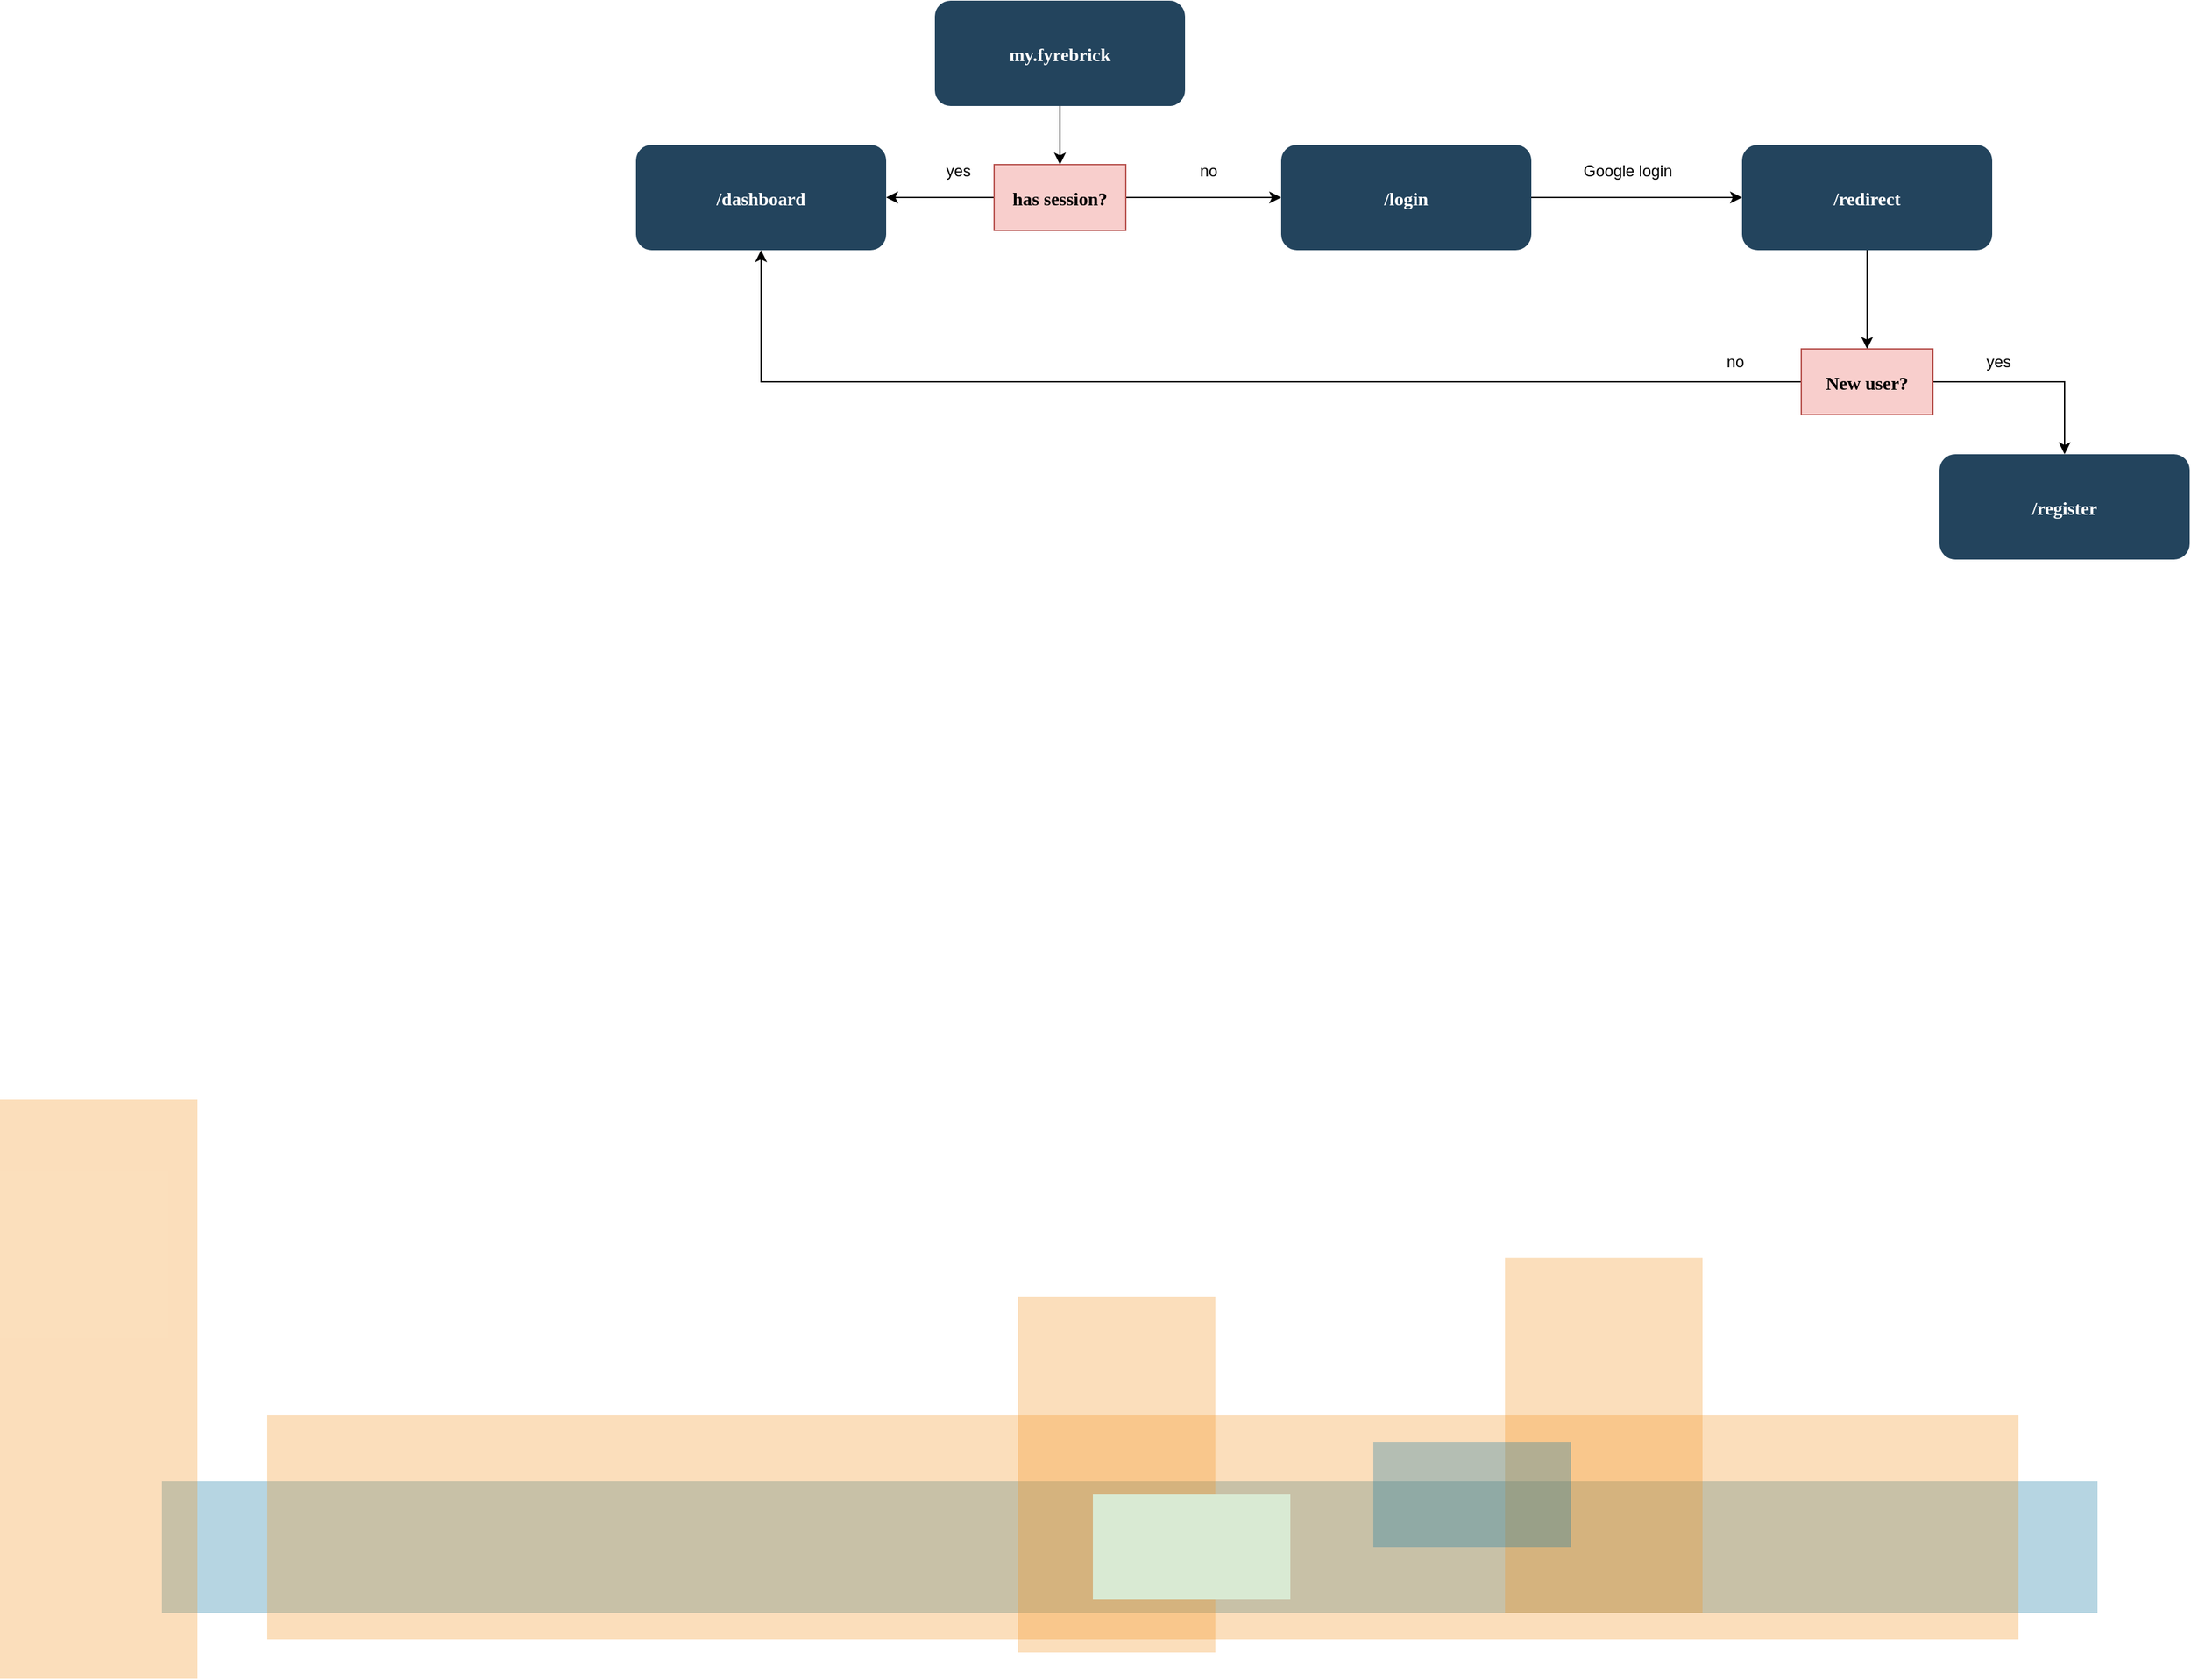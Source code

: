 <mxfile version="13.10.5" type="github">
  <diagram name="Page-1" id="2c0d36ab-eaac-3732-788b-9136903baeff">
    <mxGraphModel dx="1673" dy="1065" grid="1" gridSize="10" guides="1" tooltips="1" connect="1" arrows="1" fold="1" page="1" pageScale="1.5" pageWidth="1169" pageHeight="827" background="#ffffff" math="0" shadow="0">
      <root>
        <mxCell id="0" />
        <mxCell id="1" parent="0" />
        <mxCell id="122" value="" style="fillColor=#10739E;strokeColor=none;opacity=30;" parent="1" vertex="1">
          <mxGeometry x="170" y="1310" width="1470" height="100.0" as="geometry" />
        </mxCell>
        <mxCell id="121" value="" style="fillColor=#F2931E;strokeColor=none;opacity=30;" parent="1" vertex="1">
          <mxGeometry x="820" y="1170" width="150" height="270" as="geometry" />
        </mxCell>
        <mxCell id="119" value="" style="fillColor=#F2931E;strokeColor=none;opacity=30;" parent="1" vertex="1">
          <mxGeometry x="1190" y="1140" width="150" height="270" as="geometry" />
        </mxCell>
        <mxCell id="118" value="" style="fillColor=#F2931E;strokeColor=none;opacity=30;" parent="1" vertex="1">
          <mxGeometry x="47.0" y="1020.0" width="150.0" height="440.0" as="geometry" />
        </mxCell>
        <mxCell id="117" value="" style="fillColor=#F2931E;strokeColor=none;opacity=30;" parent="1" vertex="1">
          <mxGeometry x="250" y="1260" width="1330" height="170" as="geometry" />
        </mxCell>
        <mxCell id="114" value="" style="fillColor=#10739E;strokeColor=none;opacity=30;" parent="1" vertex="1">
          <mxGeometry x="1090" y="1280" width="150" height="80" as="geometry" />
        </mxCell>
        <mxCell id="111" value="" style="fillColor=#D9EAD3;strokeColor=none" parent="1" vertex="1">
          <mxGeometry x="877" y="1320" width="150" height="80" as="geometry" />
        </mxCell>
        <mxCell id="HRW2PYE82eDSgiBx1VGZ-134" style="edgeStyle=orthogonalEdgeStyle;rounded=0;orthogonalLoop=1;jettySize=auto;html=1;entryX=0.5;entryY=0;entryDx=0;entryDy=0;" edge="1" parent="1" source="2" target="HRW2PYE82eDSgiBx1VGZ-133">
          <mxGeometry relative="1" as="geometry" />
        </mxCell>
        <mxCell id="2" value="my.fyrebrick" style="rounded=1;fillColor=#23445D;gradientColor=none;strokeColor=none;fontColor=#FFFFFF;fontStyle=1;fontFamily=Tahoma;fontSize=14" parent="1" vertex="1">
          <mxGeometry x="757" y="185.5" width="190" height="80" as="geometry" />
        </mxCell>
        <mxCell id="HRW2PYE82eDSgiBx1VGZ-140" style="edgeStyle=orthogonalEdgeStyle;rounded=0;orthogonalLoop=1;jettySize=auto;html=1;" edge="1" parent="1" source="10" target="HRW2PYE82eDSgiBx1VGZ-127">
          <mxGeometry relative="1" as="geometry" />
        </mxCell>
        <mxCell id="10" value="/login" style="rounded=1;fillColor=#23445D;gradientColor=none;strokeColor=none;fontColor=#FFFFFF;fontStyle=1;fontFamily=Tahoma;fontSize=14" parent="1" vertex="1">
          <mxGeometry x="1020" y="295" width="190" height="80" as="geometry" />
        </mxCell>
        <mxCell id="12" value="/dashboard" style="rounded=1;fillColor=#23445D;gradientColor=none;strokeColor=none;fontColor=#FFFFFF;fontStyle=1;fontFamily=Tahoma;fontSize=14" parent="1" vertex="1">
          <mxGeometry x="530.0" y="295" width="190" height="80" as="geometry" />
        </mxCell>
        <mxCell id="HRW2PYE82eDSgiBx1VGZ-141" style="edgeStyle=orthogonalEdgeStyle;rounded=0;orthogonalLoop=1;jettySize=auto;html=1;entryX=0.5;entryY=0;entryDx=0;entryDy=0;" edge="1" parent="1" source="HRW2PYE82eDSgiBx1VGZ-127" target="HRW2PYE82eDSgiBx1VGZ-131">
          <mxGeometry relative="1" as="geometry" />
        </mxCell>
        <mxCell id="HRW2PYE82eDSgiBx1VGZ-127" value="/redirect" style="rounded=1;fillColor=#23445D;gradientColor=none;strokeColor=none;fontColor=#FFFFFF;fontStyle=1;fontFamily=Tahoma;fontSize=14" vertex="1" parent="1">
          <mxGeometry x="1370" y="295" width="190" height="80" as="geometry" />
        </mxCell>
        <mxCell id="HRW2PYE82eDSgiBx1VGZ-129" value="Google login&amp;nbsp;" style="text;html=1;strokeColor=none;fillColor=none;align=center;verticalAlign=middle;whiteSpace=wrap;rounded=0;" vertex="1" parent="1">
          <mxGeometry x="1240" y="295" width="90" height="40" as="geometry" />
        </mxCell>
        <mxCell id="HRW2PYE82eDSgiBx1VGZ-143" style="edgeStyle=orthogonalEdgeStyle;rounded=0;orthogonalLoop=1;jettySize=auto;html=1;entryX=0.5;entryY=0;entryDx=0;entryDy=0;" edge="1" parent="1" source="HRW2PYE82eDSgiBx1VGZ-131" target="HRW2PYE82eDSgiBx1VGZ-132">
          <mxGeometry relative="1" as="geometry" />
        </mxCell>
        <mxCell id="HRW2PYE82eDSgiBx1VGZ-145" style="edgeStyle=orthogonalEdgeStyle;rounded=0;orthogonalLoop=1;jettySize=auto;html=1;" edge="1" parent="1" source="HRW2PYE82eDSgiBx1VGZ-131" target="12">
          <mxGeometry relative="1" as="geometry" />
        </mxCell>
        <mxCell id="HRW2PYE82eDSgiBx1VGZ-131" value="New user?" style="rounded=1;fillColor=#f8cecc;strokeColor=#b85450;fontStyle=1;fontFamily=Tahoma;fontSize=14;arcSize=0;" vertex="1" parent="1">
          <mxGeometry x="1415" y="450" width="100" height="50" as="geometry" />
        </mxCell>
        <mxCell id="HRW2PYE82eDSgiBx1VGZ-132" value="/register" style="rounded=1;fillColor=#23445D;gradientColor=none;strokeColor=none;fontColor=#FFFFFF;fontStyle=1;fontFamily=Tahoma;fontSize=14" vertex="1" parent="1">
          <mxGeometry x="1520" y="530" width="190" height="80" as="geometry" />
        </mxCell>
        <mxCell id="HRW2PYE82eDSgiBx1VGZ-135" style="edgeStyle=orthogonalEdgeStyle;rounded=0;orthogonalLoop=1;jettySize=auto;html=1;" edge="1" parent="1" source="HRW2PYE82eDSgiBx1VGZ-133" target="10">
          <mxGeometry relative="1" as="geometry" />
        </mxCell>
        <mxCell id="HRW2PYE82eDSgiBx1VGZ-136" style="edgeStyle=orthogonalEdgeStyle;rounded=0;orthogonalLoop=1;jettySize=auto;html=1;entryX=1;entryY=0.5;entryDx=0;entryDy=0;" edge="1" parent="1" source="HRW2PYE82eDSgiBx1VGZ-133" target="12">
          <mxGeometry relative="1" as="geometry" />
        </mxCell>
        <mxCell id="HRW2PYE82eDSgiBx1VGZ-133" value="has session?" style="rounded=1;fillColor=#f8cecc;strokeColor=#b85450;fontStyle=1;fontFamily=Tahoma;fontSize=14;arcSize=0;" vertex="1" parent="1">
          <mxGeometry x="802" y="310" width="100" height="50" as="geometry" />
        </mxCell>
        <mxCell id="HRW2PYE82eDSgiBx1VGZ-137" value="no" style="text;html=1;strokeColor=none;fillColor=none;align=center;verticalAlign=middle;whiteSpace=wrap;rounded=0;" vertex="1" parent="1">
          <mxGeometry x="920" y="295" width="90" height="40" as="geometry" />
        </mxCell>
        <mxCell id="HRW2PYE82eDSgiBx1VGZ-138" value="yes" style="text;html=1;strokeColor=none;fillColor=none;align=center;verticalAlign=middle;whiteSpace=wrap;rounded=0;" vertex="1" parent="1">
          <mxGeometry x="730" y="295" width="90" height="40" as="geometry" />
        </mxCell>
        <mxCell id="HRW2PYE82eDSgiBx1VGZ-144" value="yes" style="text;html=1;strokeColor=none;fillColor=none;align=center;verticalAlign=middle;whiteSpace=wrap;rounded=0;" vertex="1" parent="1">
          <mxGeometry x="1520" y="440" width="90" height="40" as="geometry" />
        </mxCell>
        <mxCell id="HRW2PYE82eDSgiBx1VGZ-146" value="no" style="text;html=1;strokeColor=none;fillColor=none;align=center;verticalAlign=middle;whiteSpace=wrap;rounded=0;" vertex="1" parent="1">
          <mxGeometry x="1320" y="440" width="90" height="40" as="geometry" />
        </mxCell>
      </root>
    </mxGraphModel>
  </diagram>
</mxfile>
